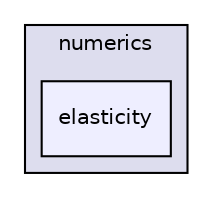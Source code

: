 digraph "/home/boyd/Scrivania/Thesis/SU2/SU2_CFD/include/numerics/elasticity" {
  compound=true
  node [ fontsize="10", fontname="Helvetica"];
  edge [ labelfontsize="10", labelfontname="Helvetica"];
  subgraph clusterdir_756791f5376667f4032d4a9f45c7494c {
    graph [ bgcolor="#ddddee", pencolor="black", label="numerics" fontname="Helvetica", fontsize="10", URL="dir_756791f5376667f4032d4a9f45c7494c.html"]
  dir_ee84f51aff238d23e66c100bc940df63 [shape=box, label="elasticity", style="filled", fillcolor="#eeeeff", pencolor="black", URL="dir_ee84f51aff238d23e66c100bc940df63.html"];
  }
}
